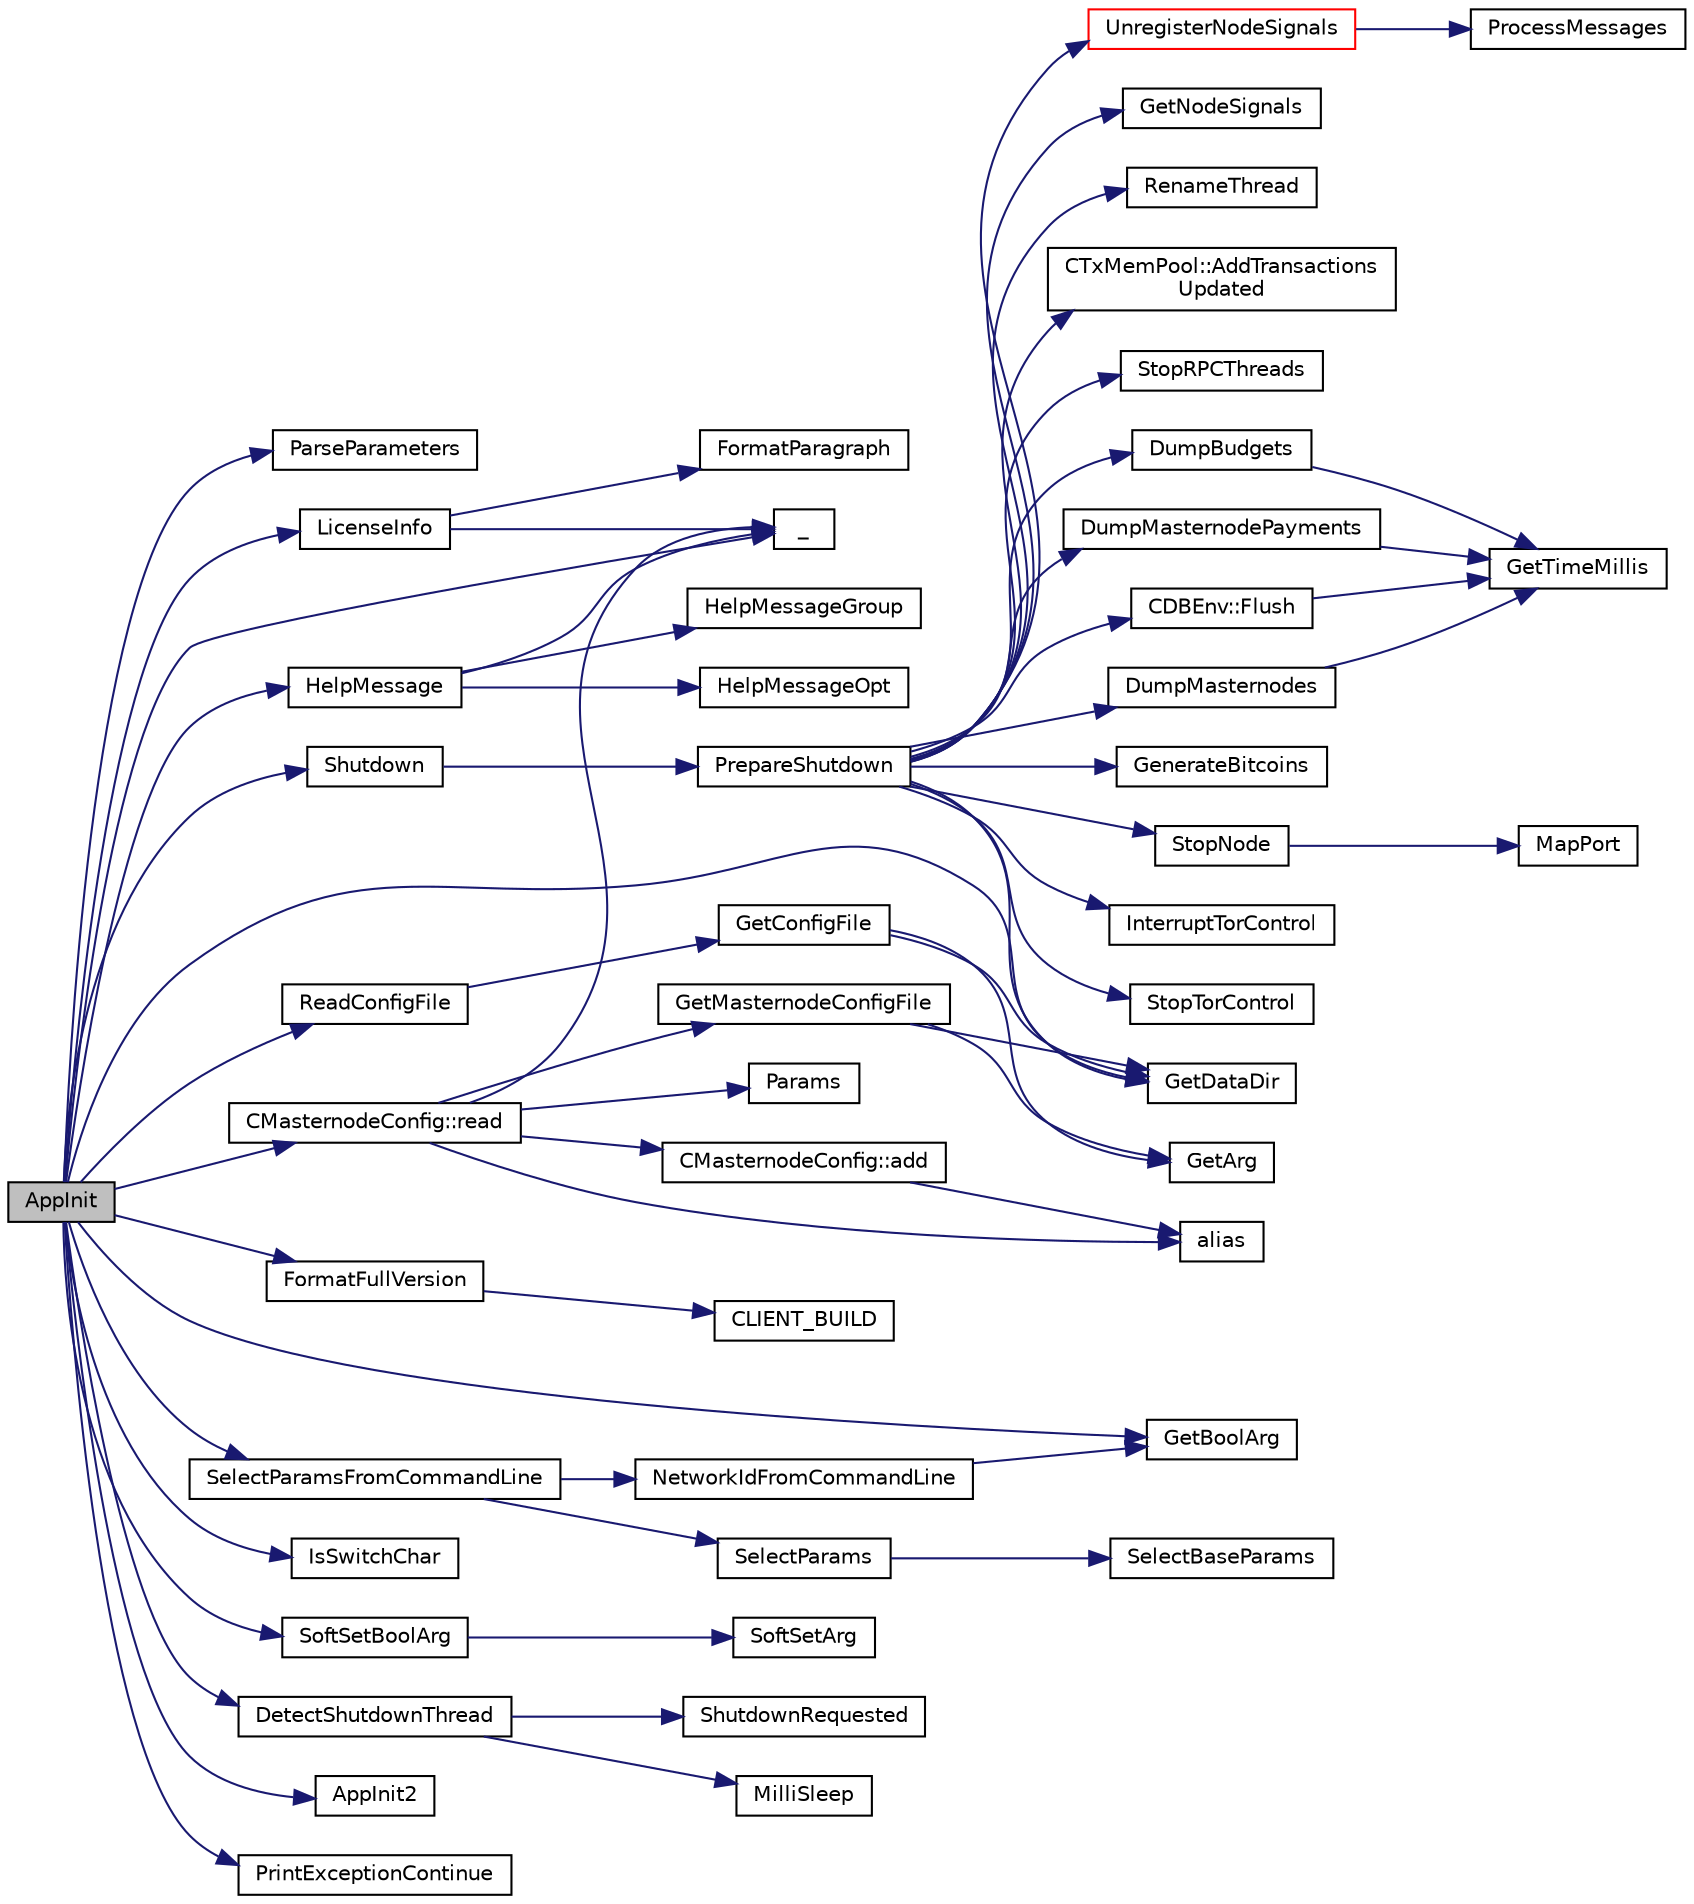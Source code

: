 digraph "AppInit"
{
  edge [fontname="Helvetica",fontsize="10",labelfontname="Helvetica",labelfontsize="10"];
  node [fontname="Helvetica",fontsize="10",shape=record];
  rankdir="LR";
  Node0 [label="AppInit",height=0.2,width=0.4,color="black", fillcolor="grey75", style="filled", fontcolor="black"];
  Node0 -> Node1 [color="midnightblue",fontsize="10",style="solid",fontname="Helvetica"];
  Node1 [label="ParseParameters",height=0.2,width=0.4,color="black", fillcolor="white", style="filled",URL="$util_8cpp.html#a4cfc6f116964c12bc24442828c2da007"];
  Node0 -> Node2 [color="midnightblue",fontsize="10",style="solid",fontname="Helvetica"];
  Node2 [label="_",height=0.2,width=0.4,color="black", fillcolor="white", style="filled",URL="$ui__interface_8h.html#aad133bb6103b53cebf03fd01e2f11ba1",tooltip="Translation function: Call Translate signal on UI interface, which returns a boost::optional result..."];
  Node0 -> Node3 [color="midnightblue",fontsize="10",style="solid",fontname="Helvetica"];
  Node3 [label="FormatFullVersion",height=0.2,width=0.4,color="black", fillcolor="white", style="filled",URL="$clientversion_8cpp.html#ac3e3098552063f228d9deac38a8b9848"];
  Node3 -> Node4 [color="midnightblue",fontsize="10",style="solid",fontname="Helvetica"];
  Node4 [label="CLIENT_BUILD",height=0.2,width=0.4,color="black", fillcolor="white", style="filled",URL="$clientversion_8cpp.html#aff087070aeaa72e85b2d1a6192af8af5"];
  Node0 -> Node5 [color="midnightblue",fontsize="10",style="solid",fontname="Helvetica"];
  Node5 [label="LicenseInfo",height=0.2,width=0.4,color="black", fillcolor="white", style="filled",URL="$init_8cpp.html#ac9e2081343d328ca68b7c4c4793442d2",tooltip="Returns licensing information (for -version) "];
  Node5 -> Node6 [color="midnightblue",fontsize="10",style="solid",fontname="Helvetica"];
  Node6 [label="FormatParagraph",height=0.2,width=0.4,color="black", fillcolor="white", style="filled",URL="$utilstrencodings_8cpp.html#a3eded752d24f2ca1ad72f6907dd23832",tooltip="Format a paragraph of text to a fixed width, adding spaces for indentation to any added line..."];
  Node5 -> Node2 [color="midnightblue",fontsize="10",style="solid",fontname="Helvetica"];
  Node0 -> Node7 [color="midnightblue",fontsize="10",style="solid",fontname="Helvetica"];
  Node7 [label="HelpMessage",height=0.2,width=0.4,color="black", fillcolor="white", style="filled",URL="$init_8cpp.html#a514083d1b88bf8cf314f27ee3dc966c1",tooltip="Help for options shared between UI and daemon (for -help) "];
  Node7 -> Node8 [color="midnightblue",fontsize="10",style="solid",fontname="Helvetica"];
  Node8 [label="HelpMessageGroup",height=0.2,width=0.4,color="black", fillcolor="white", style="filled",URL="$util_8cpp.html#aae6ceac1cd94a0e700783c733e60e970",tooltip="Format a string to be used as group of options in help messages. "];
  Node7 -> Node2 [color="midnightblue",fontsize="10",style="solid",fontname="Helvetica"];
  Node7 -> Node9 [color="midnightblue",fontsize="10",style="solid",fontname="Helvetica"];
  Node9 [label="HelpMessageOpt",height=0.2,width=0.4,color="black", fillcolor="white", style="filled",URL="$util_8cpp.html#aec85bcd561766ad0362a8fc5cd4a8542",tooltip="Format a string to be used as option description in help messages. "];
  Node0 -> Node10 [color="midnightblue",fontsize="10",style="solid",fontname="Helvetica"];
  Node10 [label="GetDataDir",height=0.2,width=0.4,color="black", fillcolor="white", style="filled",URL="$util_8cpp.html#ab83866a054745d4b30a3948a1b44beba"];
  Node0 -> Node11 [color="midnightblue",fontsize="10",style="solid",fontname="Helvetica"];
  Node11 [label="ReadConfigFile",height=0.2,width=0.4,color="black", fillcolor="white", style="filled",URL="$util_8cpp.html#a27ba417174a3ee63cb8ee1abb279a668"];
  Node11 -> Node12 [color="midnightblue",fontsize="10",style="solid",fontname="Helvetica"];
  Node12 [label="GetConfigFile",height=0.2,width=0.4,color="black", fillcolor="white", style="filled",URL="$util_8cpp.html#a7d86fadf98dfaba55f80b9be0ab0f978"];
  Node12 -> Node13 [color="midnightblue",fontsize="10",style="solid",fontname="Helvetica"];
  Node13 [label="GetArg",height=0.2,width=0.4,color="black", fillcolor="white", style="filled",URL="$util_8cpp.html#a24f685720bf40370e5bd2a192ad50cd8",tooltip="Return string argument or default value. "];
  Node12 -> Node10 [color="midnightblue",fontsize="10",style="solid",fontname="Helvetica"];
  Node0 -> Node14 [color="midnightblue",fontsize="10",style="solid",fontname="Helvetica"];
  Node14 [label="SelectParamsFromCommandLine",height=0.2,width=0.4,color="black", fillcolor="white", style="filled",URL="$chainparams_8cpp.html#a8b1e95814ad8f7fbcd9dead5cae3783d",tooltip="Looks for -regtest or -testnet and then calls SelectParams as appropriate. "];
  Node14 -> Node15 [color="midnightblue",fontsize="10",style="solid",fontname="Helvetica"];
  Node15 [label="NetworkIdFromCommandLine",height=0.2,width=0.4,color="black", fillcolor="white", style="filled",URL="$chainparamsbase_8cpp.html#a564d464052fc11d3bca1c87098934f39",tooltip="Looks for -regtest or -testnet and returns the appropriate Network ID. "];
  Node15 -> Node16 [color="midnightblue",fontsize="10",style="solid",fontname="Helvetica"];
  Node16 [label="GetBoolArg",height=0.2,width=0.4,color="black", fillcolor="white", style="filled",URL="$util_8cpp.html#a64d956f1dda7f9a80ab5d594532b906d",tooltip="Return boolean argument or default value. "];
  Node14 -> Node17 [color="midnightblue",fontsize="10",style="solid",fontname="Helvetica"];
  Node17 [label="SelectParams",height=0.2,width=0.4,color="black", fillcolor="white", style="filled",URL="$chainparams_8cpp.html#a62e9746c3a479dbe3c5e4ef0f8486c0a",tooltip="Sets the params returned by Params() to those for the given network. "];
  Node17 -> Node18 [color="midnightblue",fontsize="10",style="solid",fontname="Helvetica"];
  Node18 [label="SelectBaseParams",height=0.2,width=0.4,color="black", fillcolor="white", style="filled",URL="$chainparamsbase_8cpp.html#ac7440f589a328bf35d832bc05a446ebd",tooltip="Sets the params returned by Params() to those for the given network. "];
  Node0 -> Node19 [color="midnightblue",fontsize="10",style="solid",fontname="Helvetica"];
  Node19 [label="CMasternodeConfig::read",height=0.2,width=0.4,color="black", fillcolor="white", style="filled",URL="$class_c_masternode_config.html#a028d769bc39a23177cf81a3e433b6e86"];
  Node19 -> Node20 [color="midnightblue",fontsize="10",style="solid",fontname="Helvetica"];
  Node20 [label="GetMasternodeConfigFile",height=0.2,width=0.4,color="black", fillcolor="white", style="filled",URL="$util_8cpp.html#ae5f844c4e12d08214929430505218e74"];
  Node20 -> Node13 [color="midnightblue",fontsize="10",style="solid",fontname="Helvetica"];
  Node20 -> Node10 [color="midnightblue",fontsize="10",style="solid",fontname="Helvetica"];
  Node19 -> Node21 [color="midnightblue",fontsize="10",style="solid",fontname="Helvetica"];
  Node21 [label="alias",height=0.2,width=0.4,color="black", fillcolor="white", style="filled",URL="$glibc__compat_8cpp.html#aeb0c9f8029e0f7d5ed735bce73b3704b"];
  Node19 -> Node2 [color="midnightblue",fontsize="10",style="solid",fontname="Helvetica"];
  Node19 -> Node22 [color="midnightblue",fontsize="10",style="solid",fontname="Helvetica"];
  Node22 [label="Params",height=0.2,width=0.4,color="black", fillcolor="white", style="filled",URL="$chainparams_8cpp.html#ace5c5b706d71a324a417dd2db394fd4a",tooltip="Return the currently selected parameters. "];
  Node19 -> Node23 [color="midnightblue",fontsize="10",style="solid",fontname="Helvetica"];
  Node23 [label="CMasternodeConfig::add",height=0.2,width=0.4,color="black", fillcolor="white", style="filled",URL="$class_c_masternode_config.html#a578068fd91293257e3f302c002c6ba43"];
  Node23 -> Node21 [color="midnightblue",fontsize="10",style="solid",fontname="Helvetica"];
  Node0 -> Node24 [color="midnightblue",fontsize="10",style="solid",fontname="Helvetica"];
  Node24 [label="IsSwitchChar",height=0.2,width=0.4,color="black", fillcolor="white", style="filled",URL="$util_8h.html#ac0165e18ce3be89a2e0731e27d54b478"];
  Node0 -> Node16 [color="midnightblue",fontsize="10",style="solid",fontname="Helvetica"];
  Node0 -> Node25 [color="midnightblue",fontsize="10",style="solid",fontname="Helvetica"];
  Node25 [label="SoftSetBoolArg",height=0.2,width=0.4,color="black", fillcolor="white", style="filled",URL="$util_8cpp.html#acb3060cad083d342898b6055e43692ae",tooltip="Set a boolean argument if it doesn&#39;t already have a value. "];
  Node25 -> Node26 [color="midnightblue",fontsize="10",style="solid",fontname="Helvetica"];
  Node26 [label="SoftSetArg",height=0.2,width=0.4,color="black", fillcolor="white", style="filled",URL="$util_8cpp.html#a9d94ca9f7c1496626992d1873e3f69df",tooltip="Set an argument if it doesn&#39;t already have a value. "];
  Node0 -> Node27 [color="midnightblue",fontsize="10",style="solid",fontname="Helvetica"];
  Node27 [label="DetectShutdownThread",height=0.2,width=0.4,color="black", fillcolor="white", style="filled",URL="$divid_8cpp.html#ab68baad9d16aab4c1dcdda691a8bf18f"];
  Node27 -> Node28 [color="midnightblue",fontsize="10",style="solid",fontname="Helvetica"];
  Node28 [label="ShutdownRequested",height=0.2,width=0.4,color="black", fillcolor="white", style="filled",URL="$init_8cpp.html#a6f201ca9fe6b594f1985c12b4482ea5a"];
  Node27 -> Node29 [color="midnightblue",fontsize="10",style="solid",fontname="Helvetica"];
  Node29 [label="MilliSleep",height=0.2,width=0.4,color="black", fillcolor="white", style="filled",URL="$utiltime_8cpp.html#ac635182d3e845eda4af4fa5ab31609da"];
  Node0 -> Node30 [color="midnightblue",fontsize="10",style="solid",fontname="Helvetica"];
  Node30 [label="AppInit2",height=0.2,width=0.4,color="black", fillcolor="white", style="filled",URL="$init_8cpp.html#a1a4c1bfbf6ba1db77e988b89b9cadfd3",tooltip="Initialize divi. "];
  Node0 -> Node31 [color="midnightblue",fontsize="10",style="solid",fontname="Helvetica"];
  Node31 [label="PrintExceptionContinue",height=0.2,width=0.4,color="black", fillcolor="white", style="filled",URL="$util_8cpp.html#a477231880f761159de1567ad6fb98fac"];
  Node0 -> Node32 [color="midnightblue",fontsize="10",style="solid",fontname="Helvetica"];
  Node32 [label="Shutdown",height=0.2,width=0.4,color="black", fillcolor="white", style="filled",URL="$init_8cpp.html#ac5f038c2b480cf9ef5e19e3eba8dbaf9",tooltip="Shutdown is split into 2 parts: Part 1: shut down everything but the main wallet instance (done in Pr..."];
  Node32 -> Node33 [color="midnightblue",fontsize="10",style="solid",fontname="Helvetica"];
  Node33 [label="PrepareShutdown",height=0.2,width=0.4,color="black", fillcolor="white", style="filled",URL="$init_8cpp.html#a5cb3db83cb0ba2e421f651a1ee1f2cfe",tooltip="Preparing steps before shutting down or restarting the wallet. "];
  Node33 -> Node34 [color="midnightblue",fontsize="10",style="solid",fontname="Helvetica"];
  Node34 [label="RenameThread",height=0.2,width=0.4,color="black", fillcolor="white", style="filled",URL="$util_8cpp.html#a85fc1244e0bd3c91ee7a1c05ed10ebbb"];
  Node33 -> Node35 [color="midnightblue",fontsize="10",style="solid",fontname="Helvetica"];
  Node35 [label="CTxMemPool::AddTransactions\lUpdated",height=0.2,width=0.4,color="black", fillcolor="white", style="filled",URL="$class_c_tx_mem_pool.html#a3039b67e5eebaa3ff830261c192816f2"];
  Node33 -> Node36 [color="midnightblue",fontsize="10",style="solid",fontname="Helvetica"];
  Node36 [label="StopRPCThreads",height=0.2,width=0.4,color="black", fillcolor="white", style="filled",URL="$rpcserver_8cpp.html#af5be6ec7b71359ed4111f1a5ed93b893",tooltip="Stop RPC threads. "];
  Node33 -> Node37 [color="midnightblue",fontsize="10",style="solid",fontname="Helvetica"];
  Node37 [label="CDBEnv::Flush",height=0.2,width=0.4,color="black", fillcolor="white", style="filled",URL="$class_c_d_b_env.html#a09c5850b88919553a8db416ce288ff1a"];
  Node37 -> Node38 [color="midnightblue",fontsize="10",style="solid",fontname="Helvetica"];
  Node38 [label="GetTimeMillis",height=0.2,width=0.4,color="black", fillcolor="white", style="filled",URL="$utiltime_8cpp.html#a139d0fe6387b9e230a9b8bb12d9b43b9"];
  Node33 -> Node39 [color="midnightblue",fontsize="10",style="solid",fontname="Helvetica"];
  Node39 [label="GenerateBitcoins",height=0.2,width=0.4,color="black", fillcolor="white", style="filled",URL="$miner_8h.html#a68f26f8b17696398b2768e8c358d3a0e",tooltip="Run the miner threads. "];
  Node33 -> Node40 [color="midnightblue",fontsize="10",style="solid",fontname="Helvetica"];
  Node40 [label="StopNode",height=0.2,width=0.4,color="black", fillcolor="white", style="filled",URL="$net_8cpp.html#ac9110488f45c160d58f3c7ab7197bcea"];
  Node40 -> Node41 [color="midnightblue",fontsize="10",style="solid",fontname="Helvetica"];
  Node41 [label="MapPort",height=0.2,width=0.4,color="black", fillcolor="white", style="filled",URL="$net_8cpp.html#a93e4e6fbe288b6e882e697918695f88e"];
  Node33 -> Node42 [color="midnightblue",fontsize="10",style="solid",fontname="Helvetica"];
  Node42 [label="InterruptTorControl",height=0.2,width=0.4,color="black", fillcolor="white", style="filled",URL="$torcontrol_8cpp.html#aa3f2e0ce7300bbbedc6da69566e426e6"];
  Node33 -> Node43 [color="midnightblue",fontsize="10",style="solid",fontname="Helvetica"];
  Node43 [label="StopTorControl",height=0.2,width=0.4,color="black", fillcolor="white", style="filled",URL="$torcontrol_8cpp.html#af056d7647453338e57eca61f23aebb14"];
  Node33 -> Node44 [color="midnightblue",fontsize="10",style="solid",fontname="Helvetica"];
  Node44 [label="DumpMasternodes",height=0.2,width=0.4,color="black", fillcolor="white", style="filled",URL="$masternodeman_8cpp.html#af82c3cd6928301020e80458410608fa1"];
  Node44 -> Node38 [color="midnightblue",fontsize="10",style="solid",fontname="Helvetica"];
  Node33 -> Node45 [color="midnightblue",fontsize="10",style="solid",fontname="Helvetica"];
  Node45 [label="DumpBudgets",height=0.2,width=0.4,color="black", fillcolor="white", style="filled",URL="$masternode-budget_8cpp.html#a277f8d83f6cfcfbe4ee3f622d38f8790"];
  Node45 -> Node38 [color="midnightblue",fontsize="10",style="solid",fontname="Helvetica"];
  Node33 -> Node46 [color="midnightblue",fontsize="10",style="solid",fontname="Helvetica"];
  Node46 [label="DumpMasternodePayments",height=0.2,width=0.4,color="black", fillcolor="white", style="filled",URL="$masternode-payments_8cpp.html#a96a9e9887c483e301d8468f0f1642fe7"];
  Node46 -> Node38 [color="midnightblue",fontsize="10",style="solid",fontname="Helvetica"];
  Node33 -> Node47 [color="midnightblue",fontsize="10",style="solid",fontname="Helvetica"];
  Node47 [label="UnregisterNodeSignals",height=0.2,width=0.4,color="red", fillcolor="white", style="filled",URL="$main_8cpp.html#a3ef0cc6e9d9d6435ee2a5569244d6ebd",tooltip="Unregister a network node. "];
  Node47 -> Node48 [color="midnightblue",fontsize="10",style="solid",fontname="Helvetica"];
  Node48 [label="ProcessMessages",height=0.2,width=0.4,color="black", fillcolor="white", style="filled",URL="$main_8cpp.html#a196f9318f02448b85b28d612698934fd",tooltip="Process protocol messages received from a given node. "];
  Node33 -> Node50 [color="midnightblue",fontsize="10",style="solid",fontname="Helvetica"];
  Node50 [label="GetNodeSignals",height=0.2,width=0.4,color="black", fillcolor="white", style="filled",URL="$net_8cpp.html#a475f2fc7d8f5cd7511db253cae8fe28a"];
  Node33 -> Node10 [color="midnightblue",fontsize="10",style="solid",fontname="Helvetica"];
}
